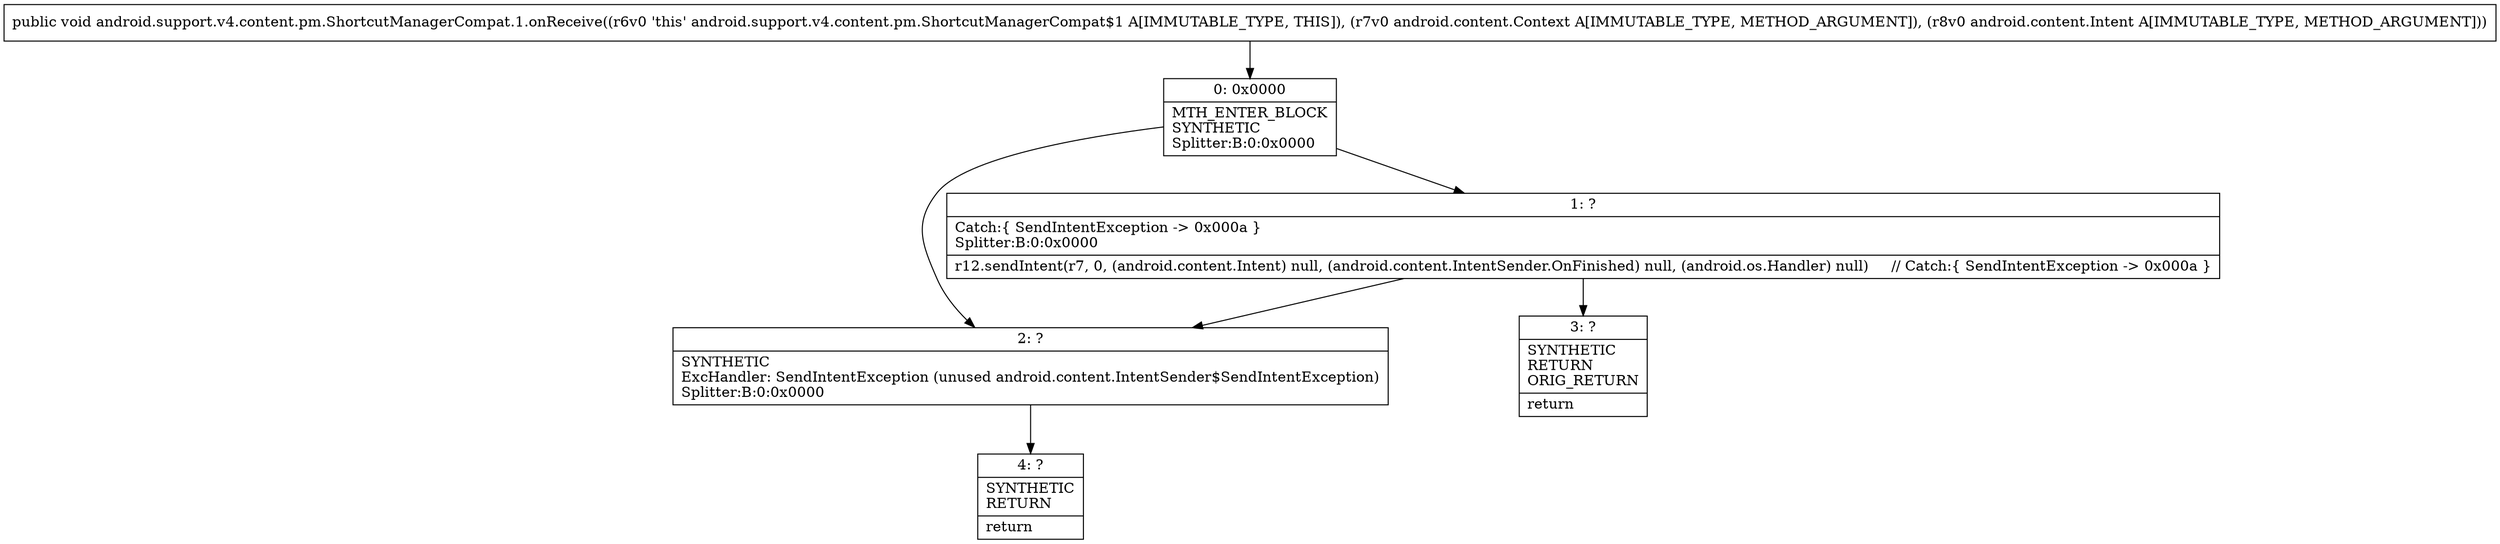 digraph "CFG forandroid.support.v4.content.pm.ShortcutManagerCompat.1.onReceive(Landroid\/content\/Context;Landroid\/content\/Intent;)V" {
Node_0 [shape=record,label="{0\:\ 0x0000|MTH_ENTER_BLOCK\lSYNTHETIC\lSplitter:B:0:0x0000\l}"];
Node_1 [shape=record,label="{1\:\ ?|Catch:\{ SendIntentException \-\> 0x000a \}\lSplitter:B:0:0x0000\l|r12.sendIntent(r7, 0, (android.content.Intent) null, (android.content.IntentSender.OnFinished) null, (android.os.Handler) null)     \/\/ Catch:\{ SendIntentException \-\> 0x000a \}\l}"];
Node_2 [shape=record,label="{2\:\ ?|SYNTHETIC\lExcHandler: SendIntentException (unused android.content.IntentSender$SendIntentException)\lSplitter:B:0:0x0000\l}"];
Node_3 [shape=record,label="{3\:\ ?|SYNTHETIC\lRETURN\lORIG_RETURN\l|return\l}"];
Node_4 [shape=record,label="{4\:\ ?|SYNTHETIC\lRETURN\l|return\l}"];
MethodNode[shape=record,label="{public void android.support.v4.content.pm.ShortcutManagerCompat.1.onReceive((r6v0 'this' android.support.v4.content.pm.ShortcutManagerCompat$1 A[IMMUTABLE_TYPE, THIS]), (r7v0 android.content.Context A[IMMUTABLE_TYPE, METHOD_ARGUMENT]), (r8v0 android.content.Intent A[IMMUTABLE_TYPE, METHOD_ARGUMENT])) }"];
MethodNode -> Node_0;
Node_0 -> Node_1;
Node_0 -> Node_2;
Node_1 -> Node_2;
Node_1 -> Node_3;
Node_2 -> Node_4;
}

